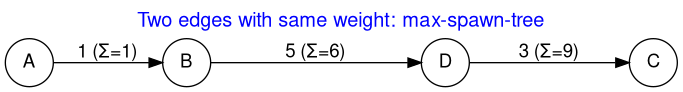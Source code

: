 @startdot
digraph a {
    label = "Two edges with same weight: max-spawn-tree"
    labelloc  =  t
    fontsize  = 15
    fontcolor = blue

    fontname="Helvetica,Arial,sans-serif"
    node [fontname="Helvetica,Arial,sans-serif"]
    edge [fontname="Helvetica,Arial,sans-serif"]
    rankdir=LR;
    node [shape = circle];
    edge[arrowhead="normal"];
    A -> B [label = "1 (Σ=1)", minlen=1];
    B -> D [label = "5 (Σ=6)", minlen=3];
    D -> C [label = "3 (Σ=9)", minlen=2];
}
@enddot
